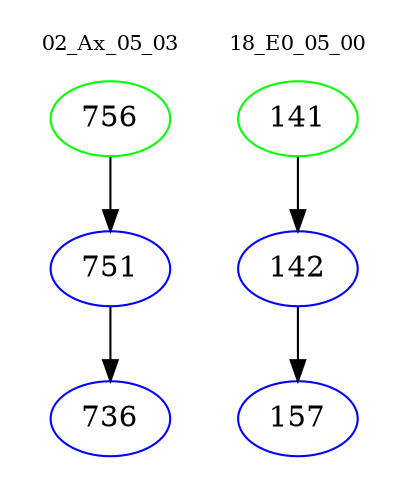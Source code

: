 digraph{
subgraph cluster_0 {
color = white
label = "02_Ax_05_03";
fontsize=10;
T0_756 [label="756", color="green"]
T0_756 -> T0_751 [color="black"]
T0_751 [label="751", color="blue"]
T0_751 -> T0_736 [color="black"]
T0_736 [label="736", color="blue"]
}
subgraph cluster_1 {
color = white
label = "18_E0_05_00";
fontsize=10;
T1_141 [label="141", color="green"]
T1_141 -> T1_142 [color="black"]
T1_142 [label="142", color="blue"]
T1_142 -> T1_157 [color="black"]
T1_157 [label="157", color="blue"]
}
}
